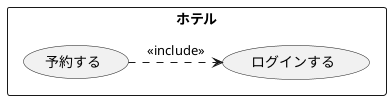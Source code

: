 @startuml ユースケース図
rectangle ホテル {
usecase ログインする
usecase 予約する
}
予約する.> ログインする : << include >>
@enduml